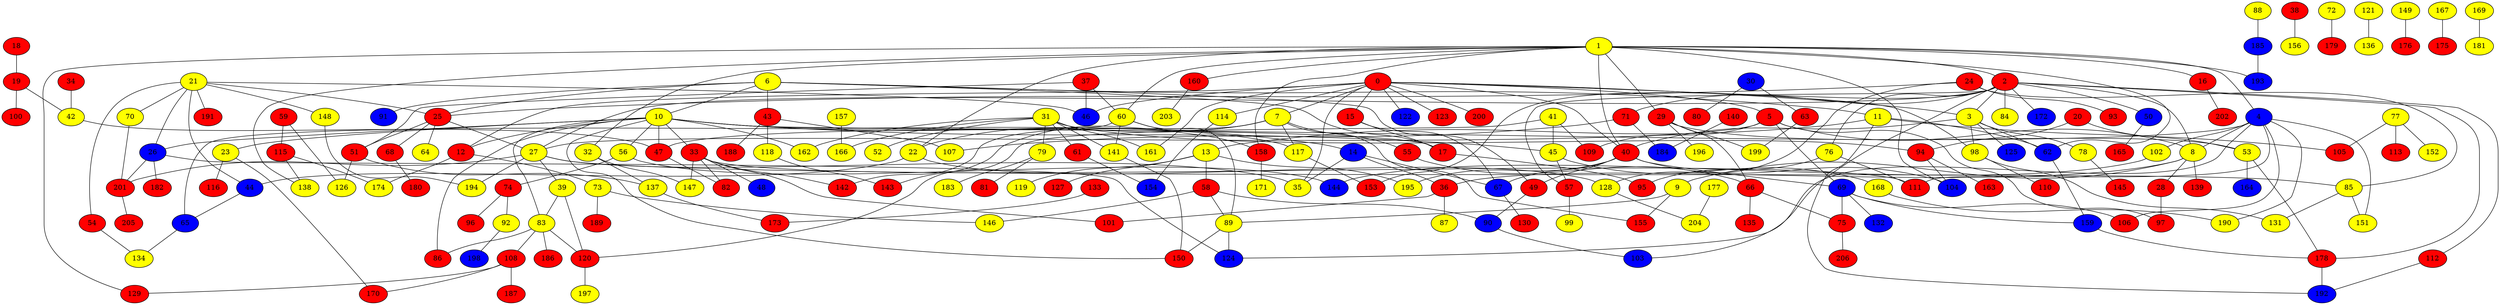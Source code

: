 graph {
0 [style = filled fillcolor = red];
1 [style = filled fillcolor = yellow];
2 [style = filled fillcolor = red];
3 [style = filled fillcolor = yellow];
4 [style = filled fillcolor = blue];
5 [style = filled fillcolor = red];
6 [style = filled fillcolor = yellow];
7 [style = filled fillcolor = yellow];
8 [style = filled fillcolor = yellow];
9 [style = filled fillcolor = yellow];
10 [style = filled fillcolor = yellow];
11 [style = filled fillcolor = yellow];
12 [style = filled fillcolor = red];
13 [style = filled fillcolor = yellow];
14 [style = filled fillcolor = blue];
15 [style = filled fillcolor = red];
16 [style = filled fillcolor = red];
17 [style = filled fillcolor = red];
18 [style = filled fillcolor = red];
19 [style = filled fillcolor = red];
20 [style = filled fillcolor = red];
21 [style = filled fillcolor = yellow];
22 [style = filled fillcolor = yellow];
23 [style = filled fillcolor = yellow];
24 [style = filled fillcolor = red];
25 [style = filled fillcolor = red];
26 [style = filled fillcolor = blue];
27 [style = filled fillcolor = yellow];
28 [style = filled fillcolor = red];
29 [style = filled fillcolor = red];
30 [style = filled fillcolor = blue];
31 [style = filled fillcolor = yellow];
32 [style = filled fillcolor = yellow];
33 [style = filled fillcolor = red];
34 [style = filled fillcolor = red];
35 [style = filled fillcolor = yellow];
36 [style = filled fillcolor = red];
37 [style = filled fillcolor = red];
38 [style = filled fillcolor = red];
39 [style = filled fillcolor = yellow];
40 [style = filled fillcolor = red];
41 [style = filled fillcolor = yellow];
42 [style = filled fillcolor = yellow];
43 [style = filled fillcolor = red];
44 [style = filled fillcolor = blue];
45 [style = filled fillcolor = yellow];
46 [style = filled fillcolor = blue];
47 [style = filled fillcolor = red];
48 [style = filled fillcolor = blue];
49 [style = filled fillcolor = red];
50 [style = filled fillcolor = blue];
51 [style = filled fillcolor = red];
52 [style = filled fillcolor = yellow];
53 [style = filled fillcolor = yellow];
54 [style = filled fillcolor = red];
55 [style = filled fillcolor = red];
56 [style = filled fillcolor = yellow];
57 [style = filled fillcolor = red];
58 [style = filled fillcolor = red];
59 [style = filled fillcolor = red];
60 [style = filled fillcolor = yellow];
61 [style = filled fillcolor = red];
62 [style = filled fillcolor = blue];
63 [style = filled fillcolor = red];
64 [style = filled fillcolor = yellow];
65 [style = filled fillcolor = blue];
66 [style = filled fillcolor = red];
67 [style = filled fillcolor = blue];
68 [style = filled fillcolor = red];
69 [style = filled fillcolor = blue];
70 [style = filled fillcolor = yellow];
71 [style = filled fillcolor = red];
72 [style = filled fillcolor = yellow];
73 [style = filled fillcolor = yellow];
74 [style = filled fillcolor = red];
75 [style = filled fillcolor = red];
76 [style = filled fillcolor = yellow];
77 [style = filled fillcolor = yellow];
78 [style = filled fillcolor = yellow];
79 [style = filled fillcolor = yellow];
80 [style = filled fillcolor = red];
81 [style = filled fillcolor = red];
82 [style = filled fillcolor = red];
83 [style = filled fillcolor = yellow];
84 [style = filled fillcolor = yellow];
85 [style = filled fillcolor = yellow];
86 [style = filled fillcolor = red];
87 [style = filled fillcolor = yellow];
88 [style = filled fillcolor = yellow];
89 [style = filled fillcolor = yellow];
90 [style = filled fillcolor = blue];
91 [style = filled fillcolor = blue];
92 [style = filled fillcolor = yellow];
93 [style = filled fillcolor = red];
94 [style = filled fillcolor = red];
95 [style = filled fillcolor = red];
96 [style = filled fillcolor = red];
97 [style = filled fillcolor = red];
98 [style = filled fillcolor = yellow];
99 [style = filled fillcolor = yellow];
100 [style = filled fillcolor = red];
101 [style = filled fillcolor = red];
102 [style = filled fillcolor = yellow];
103 [style = filled fillcolor = blue];
104 [style = filled fillcolor = blue];
105 [style = filled fillcolor = red];
106 [style = filled fillcolor = red];
107 [style = filled fillcolor = yellow];
108 [style = filled fillcolor = red];
109 [style = filled fillcolor = red];
110 [style = filled fillcolor = red];
111 [style = filled fillcolor = red];
112 [style = filled fillcolor = red];
113 [style = filled fillcolor = red];
114 [style = filled fillcolor = yellow];
115 [style = filled fillcolor = red];
116 [style = filled fillcolor = red];
117 [style = filled fillcolor = yellow];
118 [style = filled fillcolor = yellow];
119 [style = filled fillcolor = yellow];
120 [style = filled fillcolor = red];
121 [style = filled fillcolor = yellow];
122 [style = filled fillcolor = blue];
123 [style = filled fillcolor = red];
124 [style = filled fillcolor = blue];
125 [style = filled fillcolor = blue];
126 [style = filled fillcolor = yellow];
127 [style = filled fillcolor = red];
128 [style = filled fillcolor = yellow];
129 [style = filled fillcolor = red];
130 [style = filled fillcolor = red];
131 [style = filled fillcolor = yellow];
132 [style = filled fillcolor = blue];
133 [style = filled fillcolor = red];
134 [style = filled fillcolor = yellow];
135 [style = filled fillcolor = red];
136 [style = filled fillcolor = yellow];
137 [style = filled fillcolor = yellow];
138 [style = filled fillcolor = yellow];
139 [style = filled fillcolor = red];
140 [style = filled fillcolor = red];
141 [style = filled fillcolor = yellow];
142 [style = filled fillcolor = red];
143 [style = filled fillcolor = red];
144 [style = filled fillcolor = blue];
145 [style = filled fillcolor = red];
146 [style = filled fillcolor = yellow];
147 [style = filled fillcolor = yellow];
148 [style = filled fillcolor = yellow];
149 [style = filled fillcolor = yellow];
150 [style = filled fillcolor = red];
151 [style = filled fillcolor = yellow];
152 [style = filled fillcolor = yellow];
153 [style = filled fillcolor = red];
154 [style = filled fillcolor = blue];
155 [style = filled fillcolor = red];
156 [style = filled fillcolor = yellow];
157 [style = filled fillcolor = yellow];
158 [style = filled fillcolor = red];
159 [style = filled fillcolor = blue];
160 [style = filled fillcolor = red];
161 [style = filled fillcolor = yellow];
162 [style = filled fillcolor = yellow];
163 [style = filled fillcolor = red];
164 [style = filled fillcolor = blue];
165 [style = filled fillcolor = red];
166 [style = filled fillcolor = yellow];
167 [style = filled fillcolor = yellow];
168 [style = filled fillcolor = yellow];
169 [style = filled fillcolor = yellow];
170 [style = filled fillcolor = red];
171 [style = filled fillcolor = yellow];
172 [style = filled fillcolor = blue];
173 [style = filled fillcolor = red];
174 [style = filled fillcolor = yellow];
175 [style = filled fillcolor = red];
176 [style = filled fillcolor = red];
177 [style = filled fillcolor = yellow];
178 [style = filled fillcolor = red];
179 [style = filled fillcolor = red];
180 [style = filled fillcolor = red];
181 [style = filled fillcolor = yellow];
182 [style = filled fillcolor = red];
183 [style = filled fillcolor = yellow];
184 [style = filled fillcolor = blue];
185 [style = filled fillcolor = blue];
186 [style = filled fillcolor = red];
187 [style = filled fillcolor = red];
188 [style = filled fillcolor = red];
189 [style = filled fillcolor = red];
190 [style = filled fillcolor = yellow];
191 [style = filled fillcolor = red];
192 [style = filled fillcolor = blue];
193 [style = filled fillcolor = blue];
194 [style = filled fillcolor = yellow];
195 [style = filled fillcolor = yellow];
196 [style = filled fillcolor = yellow];
197 [style = filled fillcolor = yellow];
198 [style = filled fillcolor = blue];
199 [style = filled fillcolor = yellow];
200 [style = filled fillcolor = red];
201 [style = filled fillcolor = red];
202 [style = filled fillcolor = red];
203 [style = filled fillcolor = yellow];
204 [style = filled fillcolor = yellow];
205 [style = filled fillcolor = red];
206 [style = filled fillcolor = red];
0 -- 12;
0 -- 7;
0 -- 5;
0 -- 3;
0 -- 15;
0 -- 35;
0 -- 40;
0 -- 46;
0 -- 98;
0 -- 114;
0 -- 122;
0 -- 123;
0 -- 161;
0 -- 200;
1 -- 2;
1 -- 4;
1 -- 16;
1 -- 22;
1 -- 29;
1 -- 32;
1 -- 40;
1 -- 60;
1 -- 62;
1 -- 104;
1 -- 129;
1 -- 138;
1 -- 158;
1 -- 160;
1 -- 193;
2 -- 3;
2 -- 8;
2 -- 27;
2 -- 50;
2 -- 57;
2 -- 71;
2 -- 76;
2 -- 84;
2 -- 103;
2 -- 112;
2 -- 153;
2 -- 172;
2 -- 178;
3 -- 40;
3 -- 62;
3 -- 78;
3 -- 98;
3 -- 125;
4 -- 8;
4 -- 47;
4 -- 102;
4 -- 106;
4 -- 111;
4 -- 124;
4 -- 151;
4 -- 190;
5 -- 8;
5 -- 27;
5 -- 69;
5 -- 97;
5 -- 109;
6 -- 10;
6 -- 11;
6 -- 17;
6 -- 25;
6 -- 43;
6 -- 49;
6 -- 91;
7 -- 22;
7 -- 55;
7 -- 117;
7 -- 142;
7 -- 143;
7 -- 155;
8 -- 9;
8 -- 28;
8 -- 36;
8 -- 139;
9 -- 89;
9 -- 155;
10 -- 12;
10 -- 14;
10 -- 17;
10 -- 23;
10 -- 26;
10 -- 33;
10 -- 45;
10 -- 47;
10 -- 56;
10 -- 83;
10 -- 86;
10 -- 117;
10 -- 150;
10 -- 162;
11 -- 13;
11 -- 62;
11 -- 105;
11 -- 192;
12 -- 73;
12 -- 174;
13 -- 58;
13 -- 119;
13 -- 127;
13 -- 195;
14 -- 35;
14 -- 36;
14 -- 67;
15 -- 17;
15 -- 67;
16 -- 202;
17 -- 95;
18 -- 19;
19 -- 42;
19 -- 100;
20 -- 53;
20 -- 94;
21 -- 25;
21 -- 26;
21 -- 44;
21 -- 46;
21 -- 54;
21 -- 70;
21 -- 148;
21 -- 191;
22 -- 44;
22 -- 128;
23 -- 116;
23 -- 170;
24 -- 25;
24 -- 85;
24 -- 93;
24 -- 128;
25 -- 27;
25 -- 51;
25 -- 64;
25 -- 68;
26 -- 124;
26 -- 182;
26 -- 201;
27 -- 35;
27 -- 39;
27 -- 85;
27 -- 194;
27 -- 201;
28 -- 97;
29 -- 53;
29 -- 66;
29 -- 196;
29 -- 199;
30 -- 63;
30 -- 80;
31 -- 52;
31 -- 61;
31 -- 79;
31 -- 94;
31 -- 141;
31 -- 161;
31 -- 162;
31 -- 166;
32 -- 137;
32 -- 147;
33 -- 48;
33 -- 82;
33 -- 101;
33 -- 111;
33 -- 142;
33 -- 147;
34 -- 42;
36 -- 87;
36 -- 101;
37 -- 46;
37 -- 51;
37 -- 60;
38 -- 156;
39 -- 83;
39 -- 120;
40 -- 49;
40 -- 67;
40 -- 69;
40 -- 104;
40 -- 195;
41 -- 45;
41 -- 109;
41 -- 120;
42 -- 47;
43 -- 107;
43 -- 118;
43 -- 188;
44 -- 65;
45 -- 57;
45 -- 168;
47 -- 82;
49 -- 90;
50 -- 165;
51 -- 126;
51 -- 137;
53 -- 164;
53 -- 178;
54 -- 134;
55 -- 66;
56 -- 74;
56 -- 144;
57 -- 99;
58 -- 89;
58 -- 90;
58 -- 146;
59 -- 115;
59 -- 126;
60 -- 65;
60 -- 89;
60 -- 141;
60 -- 158;
61 -- 154;
62 -- 159;
63 -- 199;
65 -- 134;
66 -- 75;
66 -- 135;
67 -- 130;
68 -- 180;
69 -- 75;
69 -- 106;
69 -- 132;
69 -- 159;
70 -- 201;
71 -- 107;
71 -- 184;
72 -- 179;
73 -- 146;
73 -- 189;
74 -- 92;
74 -- 96;
75 -- 206;
76 -- 95;
76 -- 111;
77 -- 105;
77 -- 113;
77 -- 152;
78 -- 145;
79 -- 81;
79 -- 183;
83 -- 86;
83 -- 108;
83 -- 120;
83 -- 186;
85 -- 131;
85 -- 151;
88 -- 185;
89 -- 124;
89 -- 150;
90 -- 103;
92 -- 198;
94 -- 104;
94 -- 163;
98 -- 110;
98 -- 131;
102 -- 144;
108 -- 129;
108 -- 170;
108 -- 187;
112 -- 192;
114 -- 154;
115 -- 138;
115 -- 174;
117 -- 153;
118 -- 143;
120 -- 197;
121 -- 136;
128 -- 204;
133 -- 173;
137 -- 173;
140 -- 184;
141 -- 150;
148 -- 194;
149 -- 176;
157 -- 166;
158 -- 171;
159 -- 178;
160 -- 203;
167 -- 175;
168 -- 190;
169 -- 181;
177 -- 204;
178 -- 192;
185 -- 193;
201 -- 205;
}
